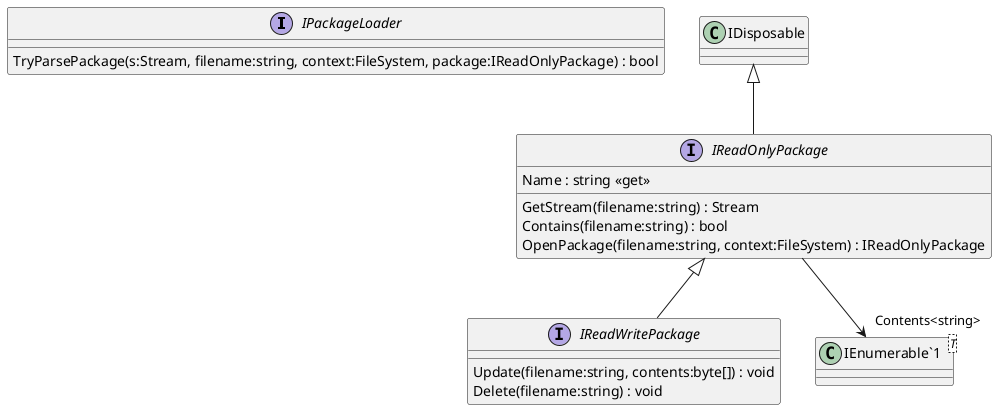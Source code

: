@startuml
interface IPackageLoader {
    TryParsePackage(s:Stream, filename:string, context:FileSystem, package:IReadOnlyPackage) : bool
}
interface IReadOnlyPackage {
    Name : string <<get>>
    GetStream(filename:string) : Stream
    Contains(filename:string) : bool
    OpenPackage(filename:string, context:FileSystem) : IReadOnlyPackage
}
interface IReadWritePackage {
    Update(filename:string, contents:byte[]) : void
    Delete(filename:string) : void
}
class "IEnumerable`1"<T> {
}
IDisposable <|-- IReadOnlyPackage
IReadOnlyPackage --> "Contents<string>" "IEnumerable`1"
IReadOnlyPackage <|-- IReadWritePackage
@enduml
